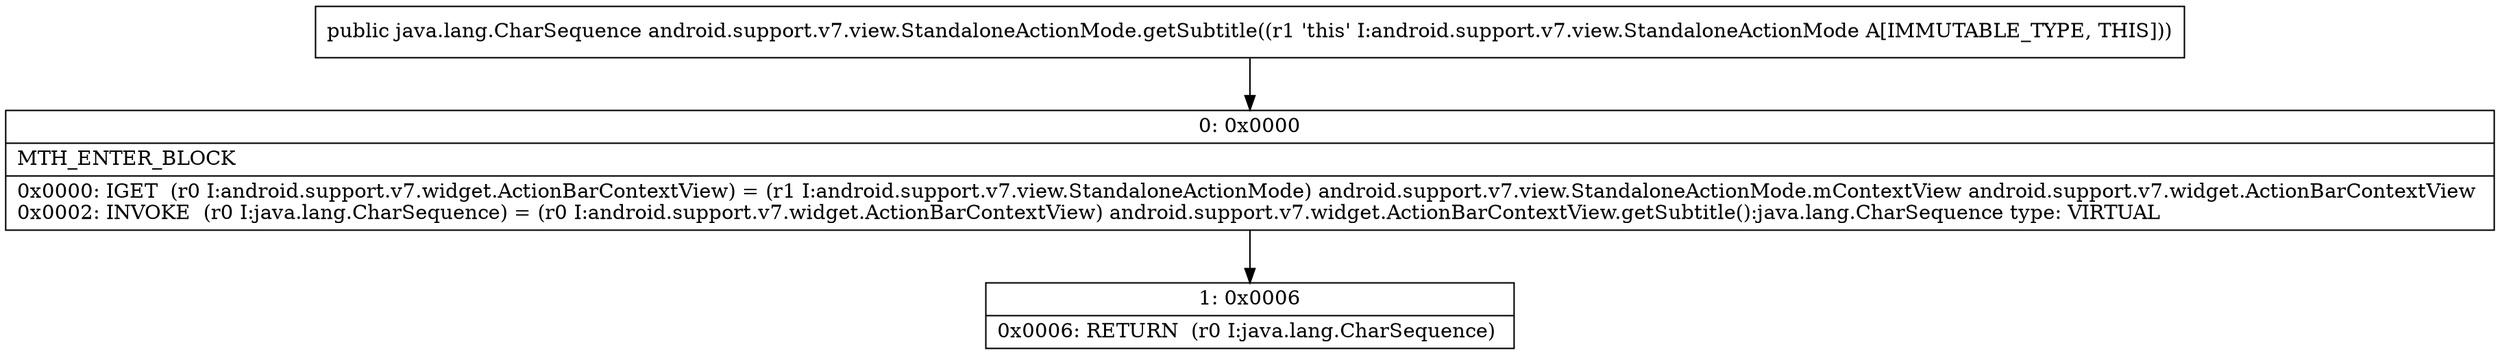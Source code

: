digraph "CFG forandroid.support.v7.view.StandaloneActionMode.getSubtitle()Ljava\/lang\/CharSequence;" {
Node_0 [shape=record,label="{0\:\ 0x0000|MTH_ENTER_BLOCK\l|0x0000: IGET  (r0 I:android.support.v7.widget.ActionBarContextView) = (r1 I:android.support.v7.view.StandaloneActionMode) android.support.v7.view.StandaloneActionMode.mContextView android.support.v7.widget.ActionBarContextView \l0x0002: INVOKE  (r0 I:java.lang.CharSequence) = (r0 I:android.support.v7.widget.ActionBarContextView) android.support.v7.widget.ActionBarContextView.getSubtitle():java.lang.CharSequence type: VIRTUAL \l}"];
Node_1 [shape=record,label="{1\:\ 0x0006|0x0006: RETURN  (r0 I:java.lang.CharSequence) \l}"];
MethodNode[shape=record,label="{public java.lang.CharSequence android.support.v7.view.StandaloneActionMode.getSubtitle((r1 'this' I:android.support.v7.view.StandaloneActionMode A[IMMUTABLE_TYPE, THIS])) }"];
MethodNode -> Node_0;
Node_0 -> Node_1;
}

